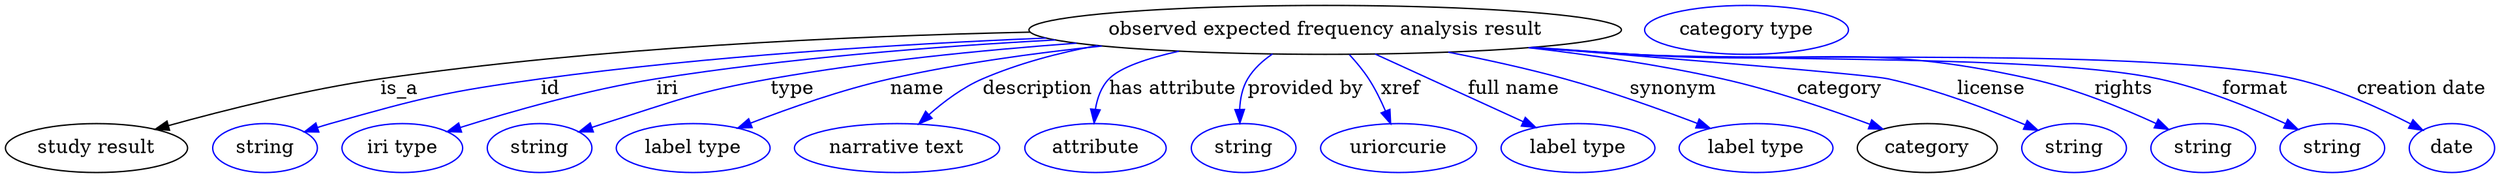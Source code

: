 digraph {
	graph [bb="0,0,1828.1,123"];
	node [label="\N"];
	"observed expected frequency analysis result"	[height=0.5,
		label="observed expected frequency analysis result",
		pos="967.94,105",
		width=6.0481];
	"study result"	[height=0.5,
		pos="66.944,18",
		width=1.8596];
	"observed expected frequency analysis result" -> "study result"	[label=is_a,
		lp="289.94,61.5",
		pos="e,110.13,31.799 751.11,103.26 614.22,100.28 434.01,91.707 275.94,69 222.1,61.265 161.79,46.12 119.85,34.516"];
	id	[color=blue,
		height=0.5,
		label=string,
		pos="189.94,18",
		width=1.0652];
	"observed expected frequency analysis result" -> id	[color=blue,
		label=id,
		lp="400.94,61.5",
		pos="e,218.94,29.96 763.01,98.841 653.17,94.231 515.76,85.506 393.94,69 323.72,59.484 306.16,55.205 237.94,36 234.84,35.126 231.64,34.155 \
228.44,33.133",
		style=solid];
	iri	[color=blue,
		height=0.5,
		label="iri type",
		pos="290.94,18",
		width=1.2277];
	"observed expected frequency analysis result" -> iri	[color=blue,
		label=iri,
		lp="487.94,61.5",
		pos="e,324.3,30.063 770.31,97.384 681.19,92.464 574.87,83.898 479.94,69 429,61.005 371.96,44.89 334,33.109",
		style=solid];
	type	[color=blue,
		height=0.5,
		label=string,
		pos="391.94,18",
		width=1.0652];
	"observed expected frequency analysis result" -> type	[color=blue,
		label=type,
		lp="576.94,61.5",
		pos="e,421.07,29.809 784.95,95.234 714.56,90.044 633.66,81.856 560.94,69 515.28,60.928 464.46,44.892 430.59,33.149",
		style=solid];
	name	[color=blue,
		height=0.5,
		label="label type",
		pos="504.94,18",
		width=1.5707];
	"observed expected frequency analysis result" -> name	[color=blue,
		label=name,
		lp="668.94,61.5",
		pos="e,537.79,32.785 803.67,93.106 753.61,87.88 698.67,80.212 648.94,69 613.96,61.112 575.66,47.564 547.36,36.558",
		style=solid];
	description	[color=blue,
		height=0.5,
		label="narrative text",
		pos="654.94,18",
		width=2.0943];
	"observed expected frequency analysis result" -> description	[color=blue,
		label=description,
		lp="757.44,61.5",
		pos="e,670.65,35.757 800.43,93.475 771.84,88.091 742.99,80.276 716.94,69 702.65,62.81 688.93,52.386 678.05,42.652",
		style=solid];
	"has attribute"	[color=blue,
		height=0.5,
		label=attribute,
		pos="799.94,18",
		width=1.4443];
	"observed expected frequency analysis result" -> "has attribute"	[color=blue,
		label="has attribute",
		lp="855.94,61.5",
		pos="e,798.54,36.441 859.8,89.325 836.89,84.184 817.13,77.504 808.94,69 803.18,63.012 800.44,54.658 799.28,46.492",
		style=solid];
	"provided by"	[color=blue,
		height=0.5,
		label=string,
		pos="907.94,18",
		width=1.0652];
	"observed expected frequency analysis result" -> "provided by"	[color=blue,
		label="provided by",
		lp="953.44,61.5",
		pos="e,905.18,36.367 929.18,87.258 921.99,82.404 915.36,76.37 910.94,69 906.95,62.334 905.38,54.228 905.02,46.5",
		style=solid];
	xref	[color=blue,
		height=0.5,
		label=uriorcurie,
		pos="1021.9,18",
		width=1.5887];
	"observed expected frequency analysis result" -> xref	[color=blue,
		label=xref,
		lp="1023.4,61.5",
		pos="e,1016.1,35.908 985.76,86.767 990.74,81.377 995.9,75.208 999.94,69 1004.7,61.737 1008.8,53.287 1012.2,45.422",
		style=solid];
	"full name"	[color=blue,
		height=0.5,
		label="label type",
		pos="1153.9,18",
		width=1.5707];
	"observed expected frequency analysis result" -> "full name"	[color=blue,
		label="full name",
		lp="1106.4,61.5",
		pos="e,1122.8,33.22 1004.7,87.207 1036.1,72.851 1081.2,52.228 1113.6,37.422",
		style=solid];
	synonym	[color=blue,
		height=0.5,
		label="label type",
		pos="1284.9,18",
		width=1.5707];
	"observed expected frequency analysis result" -> synonym	[color=blue,
		label=synonym,
		lp="1223.9,61.5",
		pos="e,1251.2,32.522 1058.5,88.586 1086.1,83.191 1116.5,76.563 1143.9,69 1177.3,59.815 1214.2,46.641 1241.8,36.121",
		style=solid];
	category	[height=0.5,
		pos="1410.9,18",
		width=1.4263];
	"observed expected frequency analysis result" -> category	[color=blue,
		label=category,
		lp="1346.4,61.5",
		pos="e,1378.2,31.966 1117.5,91.906 1163.5,86.626 1214.1,79.229 1259.9,69 1297.4,60.652 1338.6,46.657 1368.5,35.593",
		style=solid];
	license	[color=blue,
		height=0.5,
		label=string,
		pos="1518.9,18",
		width=1.0652];
	"observed expected frequency analysis result" -> license	[color=blue,
		label=license,
		lp="1457.9,61.5",
		pos="e,1492.3,31.138 1119.9,92.103 1232.6,83.124 1368.9,71.875 1381.9,69 1417.2,61.227 1455.6,46.615 1482.8,35.186",
		style=solid];
	rights	[color=blue,
		height=0.5,
		label=string,
		pos="1613.9,18",
		width=1.0652];
	"observed expected frequency analysis result" -> rights	[color=blue,
		label=rights,
		lp="1555.4,61.5",
		pos="e,1588.4,31.809 1121.1,92.194 1145.5,90.398 1170.4,88.609 1193.9,87 1324.1,78.107 1359.6,97.244 1486.9,69 1519.4,61.813 1554.3,47.517 \
1579.4,36.046",
		style=solid];
	format	[color=blue,
		height=0.5,
		label=string,
		pos="1708.9,18",
		width=1.0652];
	"observed expected frequency analysis result" -> format	[color=blue,
		label=format,
		lp="1652.4,61.5",
		pos="e,1683.7,31.699 1119.3,92.017 1144.2,90.215 1169.8,88.47 1193.9,87 1279.9,81.771 1496.7,86.9 1580.9,69 1613.8,62.007 1649.3,47.551 \
1674.6,35.973",
		style=solid];
	"creation date"	[color=blue,
		height=0.5,
		label=date,
		pos="1796.9,18",
		width=0.86659];
	"observed expected frequency analysis result" -> "creation date"	[color=blue,
		label="creation date",
		lp="1774.4,61.5",
		pos="e,1775.5,31.11 1117.7,91.926 1143.1,90.108 1169.3,88.382 1193.9,87 1302.1,80.937 1575.3,92.84 1680.9,69 1711.3,62.157 1743.6,47.562 \
1766.4,35.898",
		style=solid];
	"named thing_category"	[color=blue,
		height=0.5,
		label="category type",
		pos="1277.9,105",
		width=2.0762];
}
